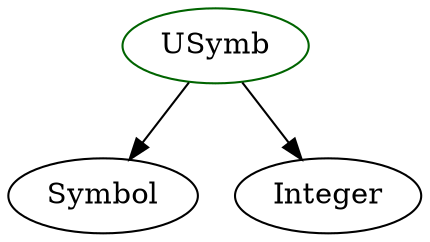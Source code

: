 digraph usymb{
USymb -> Symbol;
USymb -> Integer;
USymb	[shape=oval, color=darkgreen, label="USymb"];
}
